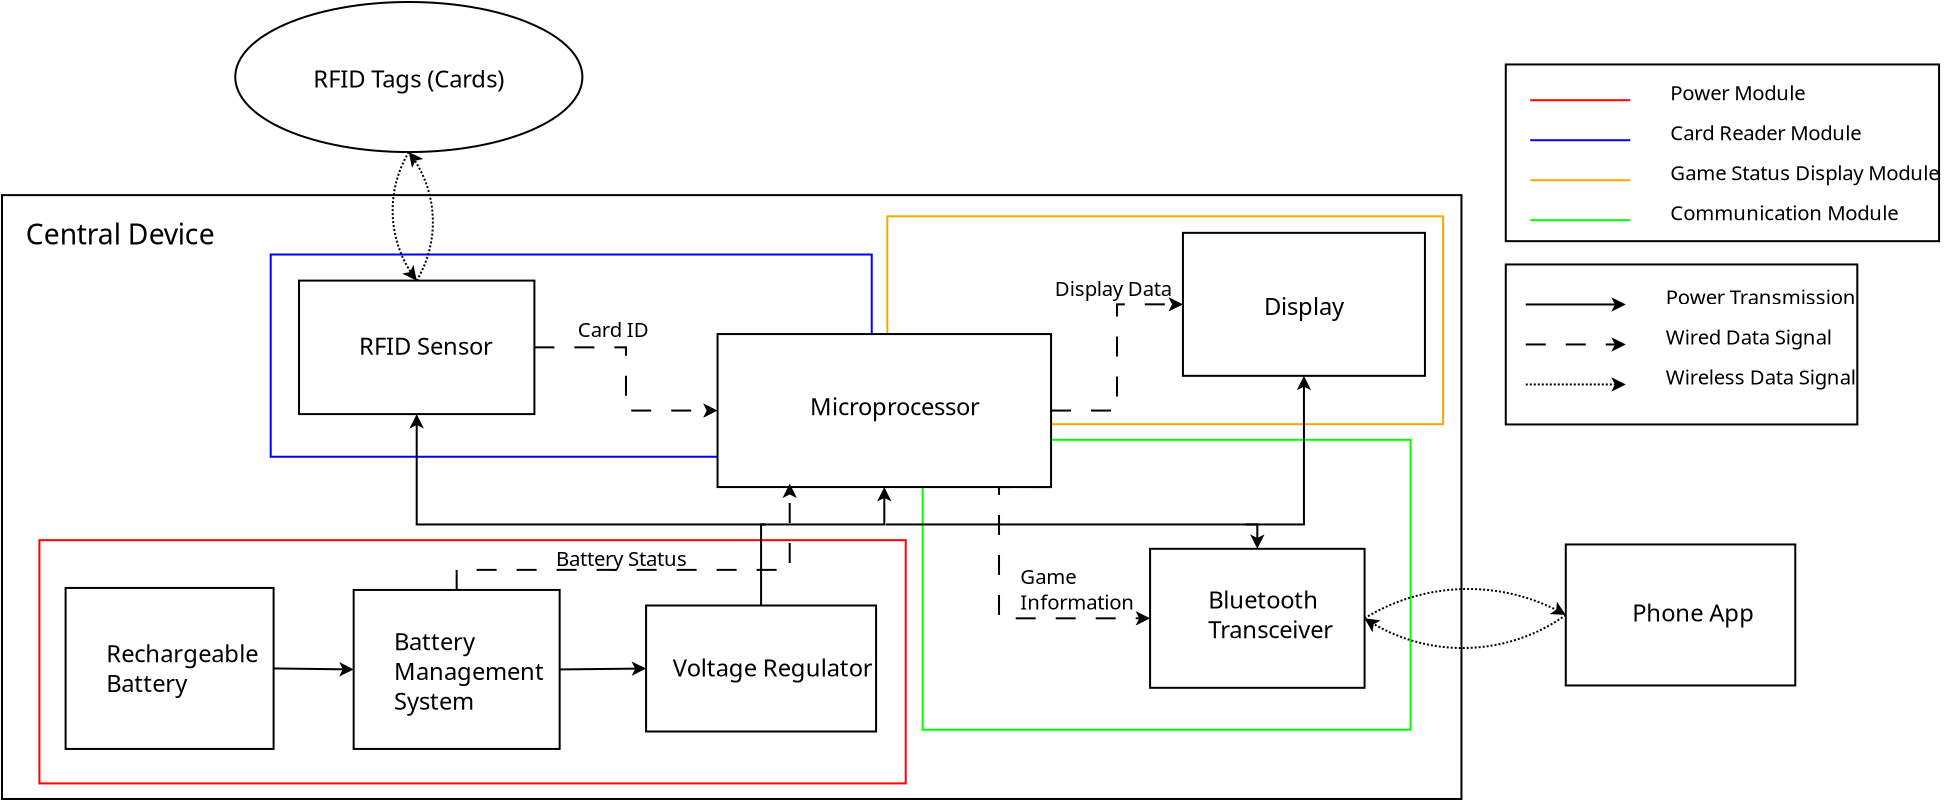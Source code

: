 <?xml version="1.0" encoding="UTF-8"?>
<dia:diagram xmlns:dia="http://www.lysator.liu.se/~alla/dia/">
  <dia:layer name="Background" visible="true" active="true">
    <dia:object type="Standard - Box" version="0" id="O0">
      <dia:attribute name="obj_pos">
        <dia:point val="31.811,46.533"/>
      </dia:attribute>
      <dia:attribute name="obj_bb">
        <dia:rectangle val="31.762,46.483;104.835,76.776"/>
      </dia:attribute>
      <dia:attribute name="elem_corner">
        <dia:point val="31.811,46.533"/>
      </dia:attribute>
      <dia:attribute name="elem_width">
        <dia:real val="72.973"/>
      </dia:attribute>
      <dia:attribute name="elem_height">
        <dia:real val="30.193"/>
      </dia:attribute>
      <dia:attribute name="show_background">
        <dia:boolean val="true"/>
      </dia:attribute>
    </dia:object>
    <dia:group>
      <dia:object type="Standard - Box" version="0" id="O1">
        <dia:attribute name="obj_pos">
          <dia:point val="33.681,63.786"/>
        </dia:attribute>
        <dia:attribute name="obj_bb">
          <dia:rectangle val="33.63,63.736;77.046,75.998"/>
        </dia:attribute>
        <dia:attribute name="elem_corner">
          <dia:point val="33.681,63.786"/>
        </dia:attribute>
        <dia:attribute name="elem_width">
          <dia:real val="43.315"/>
        </dia:attribute>
        <dia:attribute name="elem_height">
          <dia:real val="12.162"/>
        </dia:attribute>
        <dia:attribute name="border_width">
          <dia:real val="0.1"/>
        </dia:attribute>
        <dia:attribute name="border_color">
          <dia:color val="#ff0000"/>
        </dia:attribute>
        <dia:attribute name="show_background">
          <dia:boolean val="true"/>
        </dia:attribute>
      </dia:object>
      <dia:group>
        <dia:object type="Standard - Box" version="0" id="O2">
          <dia:attribute name="obj_pos">
            <dia:point val="49.394,66.274"/>
          </dia:attribute>
          <dia:attribute name="obj_bb">
            <dia:rectangle val="49.344,66.224;59.744,74.274"/>
          </dia:attribute>
          <dia:attribute name="elem_corner">
            <dia:point val="49.394,66.274"/>
          </dia:attribute>
          <dia:attribute name="elem_width">
            <dia:real val="10.3"/>
          </dia:attribute>
          <dia:attribute name="elem_height">
            <dia:real val="7.95"/>
          </dia:attribute>
          <dia:attribute name="show_background">
            <dia:boolean val="true"/>
          </dia:attribute>
        </dia:object>
        <dia:object type="Standard - Text" version="1" id="O3">
          <dia:attribute name="obj_pos">
            <dia:point val="51.408,69.294"/>
          </dia:attribute>
          <dia:attribute name="obj_bb">
            <dia:rectangle val="51.408,68.109;58.178,72.503"/>
          </dia:attribute>
          <dia:attribute name="text">
            <dia:composite type="text">
              <dia:attribute name="string">
                <dia:string>#Battery
Management
System#</dia:string>
              </dia:attribute>
              <dia:attribute name="font">
                <dia:font family="sans" style="0" name="Helvetica"/>
              </dia:attribute>
              <dia:attribute name="height">
                <dia:real val="1.482"/>
              </dia:attribute>
              <dia:attribute name="pos">
                <dia:point val="51.408,69.294"/>
              </dia:attribute>
              <dia:attribute name="color">
                <dia:color val="#000000"/>
              </dia:attribute>
              <dia:attribute name="alignment">
                <dia:enum val="0"/>
              </dia:attribute>
            </dia:composite>
          </dia:attribute>
          <dia:attribute name="valign">
            <dia:enum val="3"/>
          </dia:attribute>
        </dia:object>
      </dia:group>
      <dia:group>
        <dia:object type="Standard - Box" version="0" id="O4">
          <dia:attribute name="obj_pos">
            <dia:point val="64.015,67.052"/>
          </dia:attribute>
          <dia:attribute name="obj_bb">
            <dia:rectangle val="63.965,67.002;75.565,73.403"/>
          </dia:attribute>
          <dia:attribute name="elem_corner">
            <dia:point val="64.015,67.052"/>
          </dia:attribute>
          <dia:attribute name="elem_width">
            <dia:real val="11.5"/>
          </dia:attribute>
          <dia:attribute name="elem_height">
            <dia:real val="6.3"/>
          </dia:attribute>
          <dia:attribute name="show_background">
            <dia:boolean val="true"/>
          </dia:attribute>
        </dia:object>
        <dia:object type="Standard - Text" version="1" id="O5">
          <dia:attribute name="obj_pos">
            <dia:point val="65.344,70.603"/>
          </dia:attribute>
          <dia:attribute name="obj_bb">
            <dia:rectangle val="65.344,69.418;74.672,70.847"/>
          </dia:attribute>
          <dia:attribute name="text">
            <dia:composite type="text">
              <dia:attribute name="string">
                <dia:string>#Voltage Regulator#</dia:string>
              </dia:attribute>
              <dia:attribute name="font">
                <dia:font family="sans" style="0" name="Helvetica"/>
              </dia:attribute>
              <dia:attribute name="height">
                <dia:real val="1.482"/>
              </dia:attribute>
              <dia:attribute name="pos">
                <dia:point val="65.344,70.603"/>
              </dia:attribute>
              <dia:attribute name="color">
                <dia:color val="#000000"/>
              </dia:attribute>
              <dia:attribute name="alignment">
                <dia:enum val="0"/>
              </dia:attribute>
            </dia:composite>
          </dia:attribute>
          <dia:attribute name="valign">
            <dia:enum val="3"/>
          </dia:attribute>
        </dia:object>
      </dia:group>
      <dia:group>
        <dia:object type="Standard - Box" version="0" id="O6">
          <dia:attribute name="obj_pos">
            <dia:point val="34.991,66.174"/>
          </dia:attribute>
          <dia:attribute name="obj_bb">
            <dia:rectangle val="34.941,66.124;45.441,74.274"/>
          </dia:attribute>
          <dia:attribute name="elem_corner">
            <dia:point val="34.991,66.174"/>
          </dia:attribute>
          <dia:attribute name="elem_width">
            <dia:real val="10.4"/>
          </dia:attribute>
          <dia:attribute name="elem_height">
            <dia:real val="8.05"/>
          </dia:attribute>
          <dia:attribute name="border_width">
            <dia:real val="0.1"/>
          </dia:attribute>
          <dia:attribute name="show_background">
            <dia:boolean val="true"/>
          </dia:attribute>
        </dia:object>
        <dia:object type="Standard - Text" version="1" id="O7">
          <dia:attribute name="obj_pos">
            <dia:point val="37.02,69.894"/>
          </dia:attribute>
          <dia:attribute name="obj_bb">
            <dia:rectangle val="37.02,68.709;44.082,71.621"/>
          </dia:attribute>
          <dia:attribute name="text">
            <dia:composite type="text">
              <dia:attribute name="string">
                <dia:string>#Rechargeable
Battery#</dia:string>
              </dia:attribute>
              <dia:attribute name="font">
                <dia:font family="sans" style="0" name="Helvetica"/>
              </dia:attribute>
              <dia:attribute name="height">
                <dia:real val="1.482"/>
              </dia:attribute>
              <dia:attribute name="pos">
                <dia:point val="37.02,69.894"/>
              </dia:attribute>
              <dia:attribute name="color">
                <dia:color val="#000000"/>
              </dia:attribute>
              <dia:attribute name="alignment">
                <dia:enum val="0"/>
              </dia:attribute>
            </dia:composite>
          </dia:attribute>
          <dia:attribute name="valign">
            <dia:enum val="3"/>
          </dia:attribute>
        </dia:object>
      </dia:group>
      <dia:object type="Standard - Line" version="0" id="O8">
        <dia:attribute name="obj_pos">
          <dia:point val="45.391,70.199"/>
        </dia:attribute>
        <dia:attribute name="obj_bb">
          <dia:rectangle val="45.34,69.879;49.506,70.603"/>
        </dia:attribute>
        <dia:attribute name="conn_endpoints">
          <dia:point val="45.391,70.199"/>
          <dia:point val="49.394,70.249"/>
        </dia:attribute>
        <dia:attribute name="numcp">
          <dia:int val="1"/>
        </dia:attribute>
        <dia:attribute name="end_arrow">
          <dia:enum val="22"/>
        </dia:attribute>
        <dia:attribute name="end_arrow_length">
          <dia:real val="0.5"/>
        </dia:attribute>
        <dia:attribute name="end_arrow_width">
          <dia:real val="0.5"/>
        </dia:attribute>
      </dia:object>
      <dia:object type="Standard - Line" version="0" id="O9">
        <dia:attribute name="obj_pos">
          <dia:point val="59.694,70.249"/>
        </dia:attribute>
        <dia:attribute name="obj_bb">
          <dia:rectangle val="59.644,69.847;64.127,70.571"/>
        </dia:attribute>
        <dia:attribute name="conn_endpoints">
          <dia:point val="59.694,70.249"/>
          <dia:point val="64.015,70.203"/>
        </dia:attribute>
        <dia:attribute name="numcp">
          <dia:int val="1"/>
        </dia:attribute>
        <dia:attribute name="end_arrow">
          <dia:enum val="22"/>
        </dia:attribute>
        <dia:attribute name="end_arrow_length">
          <dia:real val="0.5"/>
        </dia:attribute>
        <dia:attribute name="end_arrow_width">
          <dia:real val="0.5"/>
        </dia:attribute>
      </dia:object>
    </dia:group>
    <dia:object type="Standard - Box" version="0" id="O10">
      <dia:attribute name="obj_pos">
        <dia:point val="76.076,47.593"/>
      </dia:attribute>
      <dia:attribute name="obj_bb">
        <dia:rectangle val="76.026,47.544;103.916,58.038"/>
      </dia:attribute>
      <dia:attribute name="elem_corner">
        <dia:point val="76.076,47.593"/>
      </dia:attribute>
      <dia:attribute name="elem_width">
        <dia:real val="27.789"/>
      </dia:attribute>
      <dia:attribute name="elem_height">
        <dia:real val="10.394"/>
      </dia:attribute>
      <dia:attribute name="border_width">
        <dia:real val="0.1"/>
      </dia:attribute>
      <dia:attribute name="border_color">
        <dia:color val="#ffa500"/>
      </dia:attribute>
      <dia:attribute name="show_background">
        <dia:boolean val="true"/>
      </dia:attribute>
    </dia:object>
    <dia:object type="Standard - Box" version="0" id="O11">
      <dia:attribute name="obj_pos">
        <dia:point val="77.844,58.766"/>
      </dia:attribute>
      <dia:attribute name="obj_bb">
        <dia:rectangle val="77.794,58.716;102.289,73.311"/>
      </dia:attribute>
      <dia:attribute name="elem_corner">
        <dia:point val="77.844,58.766"/>
      </dia:attribute>
      <dia:attribute name="elem_width">
        <dia:real val="24.395"/>
      </dia:attribute>
      <dia:attribute name="elem_height">
        <dia:real val="14.496"/>
      </dia:attribute>
      <dia:attribute name="border_width">
        <dia:real val="0.1"/>
      </dia:attribute>
      <dia:attribute name="border_color">
        <dia:color val="#00ff00"/>
      </dia:attribute>
      <dia:attribute name="show_background">
        <dia:boolean val="true"/>
      </dia:attribute>
    </dia:object>
    <dia:object type="Standard - Box" version="0" id="O12">
      <dia:attribute name="obj_pos">
        <dia:point val="45.246,49.503"/>
      </dia:attribute>
      <dia:attribute name="obj_bb">
        <dia:rectangle val="45.197,49.453;75.349,59.664"/>
      </dia:attribute>
      <dia:attribute name="elem_corner">
        <dia:point val="45.246,49.503"/>
      </dia:attribute>
      <dia:attribute name="elem_width">
        <dia:real val="30.052"/>
      </dia:attribute>
      <dia:attribute name="elem_height">
        <dia:real val="10.112"/>
      </dia:attribute>
      <dia:attribute name="border_width">
        <dia:real val="0.1"/>
      </dia:attribute>
      <dia:attribute name="border_color">
        <dia:color val="#0000ff"/>
      </dia:attribute>
      <dia:attribute name="show_background">
        <dia:boolean val="true"/>
      </dia:attribute>
    </dia:object>
    <dia:object type="Standard - Text" version="1" id="O13">
      <dia:attribute name="obj_pos">
        <dia:point val="98.916,70.999"/>
      </dia:attribute>
      <dia:attribute name="obj_bb">
        <dia:rectangle val="98.916,70.359;98.916,71.131"/>
      </dia:attribute>
      <dia:attribute name="text">
        <dia:composite type="text">
          <dia:attribute name="string">
            <dia:string>##</dia:string>
          </dia:attribute>
          <dia:attribute name="font">
            <dia:font family="sans" style="0" name="Helvetica"/>
          </dia:attribute>
          <dia:attribute name="height">
            <dia:real val="0.8"/>
          </dia:attribute>
          <dia:attribute name="pos">
            <dia:point val="98.916,70.999"/>
          </dia:attribute>
          <dia:attribute name="color">
            <dia:color val="#000000"/>
          </dia:attribute>
          <dia:attribute name="alignment">
            <dia:enum val="0"/>
          </dia:attribute>
        </dia:composite>
      </dia:attribute>
      <dia:attribute name="valign">
        <dia:enum val="3"/>
      </dia:attribute>
    </dia:object>
    <dia:object type="Standard - Text" version="1" id="O14">
      <dia:attribute name="obj_pos">
        <dia:point val="33,49"/>
      </dia:attribute>
      <dia:attribute name="obj_bb">
        <dia:rectangle val="33,47.59;41.975,49.29"/>
      </dia:attribute>
      <dia:attribute name="text">
        <dia:composite type="text">
          <dia:attribute name="string">
            <dia:string>#Central Device#</dia:string>
          </dia:attribute>
          <dia:attribute name="font">
            <dia:font family="sans" style="0" name="Helvetica"/>
          </dia:attribute>
          <dia:attribute name="height">
            <dia:real val="1.764"/>
          </dia:attribute>
          <dia:attribute name="pos">
            <dia:point val="33,49"/>
          </dia:attribute>
          <dia:attribute name="color">
            <dia:color val="#000000"/>
          </dia:attribute>
          <dia:attribute name="alignment">
            <dia:enum val="0"/>
          </dia:attribute>
        </dia:composite>
      </dia:attribute>
      <dia:attribute name="valign">
        <dia:enum val="3"/>
      </dia:attribute>
    </dia:object>
    <dia:object type="Standard - Text" version="1" id="O15">
      <dia:attribute name="obj_pos">
        <dia:point val="68.298,61.63"/>
      </dia:attribute>
      <dia:attribute name="obj_bb">
        <dia:rectangle val="68.298,60.989;68.298,61.762"/>
      </dia:attribute>
      <dia:attribute name="text">
        <dia:composite type="text">
          <dia:attribute name="string">
            <dia:string>##</dia:string>
          </dia:attribute>
          <dia:attribute name="font">
            <dia:font family="sans" style="0" name="Helvetica"/>
          </dia:attribute>
          <dia:attribute name="height">
            <dia:real val="0.8"/>
          </dia:attribute>
          <dia:attribute name="pos">
            <dia:point val="68.298,61.63"/>
          </dia:attribute>
          <dia:attribute name="color">
            <dia:color val="#000000"/>
          </dia:attribute>
          <dia:attribute name="alignment">
            <dia:enum val="0"/>
          </dia:attribute>
        </dia:composite>
      </dia:attribute>
      <dia:attribute name="valign">
        <dia:enum val="3"/>
      </dia:attribute>
      <dia:connections>
        <dia:connection handle="0" to="O0" connection="8"/>
      </dia:connections>
    </dia:object>
    <dia:object type="Standard - Text" version="1" id="O16">
      <dia:attribute name="obj_pos">
        <dia:point val="60.595,53.624"/>
      </dia:attribute>
      <dia:attribute name="obj_bb">
        <dia:rectangle val="60.595,52.609;64.045,53.834"/>
      </dia:attribute>
      <dia:attribute name="text">
        <dia:composite type="text">
          <dia:attribute name="string">
            <dia:string>#Card ID#</dia:string>
          </dia:attribute>
          <dia:attribute name="font">
            <dia:font family="sans" style="0" name="Helvetica"/>
          </dia:attribute>
          <dia:attribute name="height">
            <dia:real val="1.27"/>
          </dia:attribute>
          <dia:attribute name="pos">
            <dia:point val="60.595,53.624"/>
          </dia:attribute>
          <dia:attribute name="color">
            <dia:color val="#000000"/>
          </dia:attribute>
          <dia:attribute name="alignment">
            <dia:enum val="0"/>
          </dia:attribute>
        </dia:composite>
      </dia:attribute>
      <dia:attribute name="valign">
        <dia:enum val="3"/>
      </dia:attribute>
    </dia:object>
    <dia:object type="Standard - Arc" version="0" id="O17">
      <dia:attribute name="obj_pos">
        <dia:point val="99.94,67.693"/>
      </dia:attribute>
      <dia:attribute name="obj_bb">
        <dia:rectangle val="99.889,66.175;110.051,67.743"/>
      </dia:attribute>
      <dia:attribute name="conn_endpoints">
        <dia:point val="99.94,67.693"/>
        <dia:point val="110,67.525"/>
      </dia:attribute>
      <dia:attribute name="curve_distance">
        <dia:real val="-1.382"/>
      </dia:attribute>
      <dia:attribute name="line_width">
        <dia:real val="0.1"/>
      </dia:attribute>
      <dia:attribute name="line_style">
        <dia:enum val="4"/>
      </dia:attribute>
      <dia:attribute name="end_arrow">
        <dia:enum val="22"/>
      </dia:attribute>
      <dia:attribute name="end_arrow_length">
        <dia:real val="0.5"/>
      </dia:attribute>
      <dia:attribute name="end_arrow_width">
        <dia:real val="0.5"/>
      </dia:attribute>
      <dia:connections>
        <dia:connection handle="0" to="O35" connection="4"/>
        <dia:connection handle="1" to="O38" connection="7"/>
      </dia:connections>
    </dia:object>
    <dia:object type="Standard - Text" version="1" id="O18">
      <dia:attribute name="obj_pos">
        <dia:point val="36.333,36.063"/>
      </dia:attribute>
      <dia:attribute name="obj_bb">
        <dia:rectangle val="36.333,35.423;36.333,36.196"/>
      </dia:attribute>
      <dia:attribute name="text">
        <dia:composite type="text">
          <dia:attribute name="string">
            <dia:string>##</dia:string>
          </dia:attribute>
          <dia:attribute name="font">
            <dia:font family="sans" style="0" name="Helvetica"/>
          </dia:attribute>
          <dia:attribute name="height">
            <dia:real val="0.8"/>
          </dia:attribute>
          <dia:attribute name="pos">
            <dia:point val="36.333,36.063"/>
          </dia:attribute>
          <dia:attribute name="color">
            <dia:color val="#000000"/>
          </dia:attribute>
          <dia:attribute name="alignment">
            <dia:enum val="0"/>
          </dia:attribute>
        </dia:composite>
      </dia:attribute>
      <dia:attribute name="valign">
        <dia:enum val="3"/>
      </dia:attribute>
    </dia:object>
    <dia:object type="Flowchart - Ellipse" version="0" id="O19">
      <dia:attribute name="obj_pos">
        <dia:point val="43.474,36.877"/>
      </dia:attribute>
      <dia:attribute name="obj_bb">
        <dia:rectangle val="43.424,36.827;60.881,44.43"/>
      </dia:attribute>
      <dia:attribute name="elem_corner">
        <dia:point val="43.474,36.877"/>
      </dia:attribute>
      <dia:attribute name="elem_width">
        <dia:real val="17.357"/>
      </dia:attribute>
      <dia:attribute name="elem_height">
        <dia:real val="7.503"/>
      </dia:attribute>
      <dia:attribute name="border_width">
        <dia:real val="0.1"/>
      </dia:attribute>
      <dia:attribute name="show_background">
        <dia:boolean val="true"/>
      </dia:attribute>
      <dia:attribute name="padding">
        <dia:real val="0.354"/>
      </dia:attribute>
      <dia:attribute name="text">
        <dia:composite type="text">
          <dia:attribute name="string">
            <dia:string>#RFID Tags (Cards)#</dia:string>
          </dia:attribute>
          <dia:attribute name="font">
            <dia:font family="sans" style="0" name="Helvetica"/>
          </dia:attribute>
          <dia:attribute name="height">
            <dia:real val="1.482"/>
          </dia:attribute>
          <dia:attribute name="pos">
            <dia:point val="52.152,41.072"/>
          </dia:attribute>
          <dia:attribute name="color">
            <dia:color val="#000000"/>
          </dia:attribute>
          <dia:attribute name="alignment">
            <dia:enum val="1"/>
          </dia:attribute>
        </dia:composite>
      </dia:attribute>
    </dia:object>
    <dia:object type="Standard - Text" version="1" id="O20">
      <dia:attribute name="obj_pos">
        <dia:point val="52.152,40.628"/>
      </dia:attribute>
      <dia:attribute name="obj_bb">
        <dia:rectangle val="52.152,39.988;52.152,40.761"/>
      </dia:attribute>
      <dia:attribute name="text">
        <dia:composite type="text">
          <dia:attribute name="string">
            <dia:string>##</dia:string>
          </dia:attribute>
          <dia:attribute name="font">
            <dia:font family="sans" style="0" name="Helvetica"/>
          </dia:attribute>
          <dia:attribute name="height">
            <dia:real val="0.8"/>
          </dia:attribute>
          <dia:attribute name="pos">
            <dia:point val="52.152,40.628"/>
          </dia:attribute>
          <dia:attribute name="color">
            <dia:color val="#000000"/>
          </dia:attribute>
          <dia:attribute name="alignment">
            <dia:enum val="0"/>
          </dia:attribute>
        </dia:composite>
      </dia:attribute>
      <dia:attribute name="valign">
        <dia:enum val="3"/>
      </dia:attribute>
      <dia:connections>
        <dia:connection handle="0" to="O19" connection="16"/>
      </dia:connections>
    </dia:object>
    <dia:object type="Standard - Arc" version="0" id="O21">
      <dia:attribute name="obj_pos">
        <dia:point val="110,67.525"/>
      </dia:attribute>
      <dia:attribute name="obj_bb">
        <dia:rectangle val="99.889,67.474;110.051,69.228"/>
      </dia:attribute>
      <dia:attribute name="conn_endpoints">
        <dia:point val="110,67.525"/>
        <dia:point val="99.94,67.693"/>
      </dia:attribute>
      <dia:attribute name="curve_distance">
        <dia:real val="-1.569"/>
      </dia:attribute>
      <dia:attribute name="line_width">
        <dia:real val="0.1"/>
      </dia:attribute>
      <dia:attribute name="line_style">
        <dia:enum val="4"/>
      </dia:attribute>
      <dia:attribute name="end_arrow">
        <dia:enum val="22"/>
      </dia:attribute>
      <dia:attribute name="end_arrow_length">
        <dia:real val="0.5"/>
      </dia:attribute>
      <dia:attribute name="end_arrow_width">
        <dia:real val="0.5"/>
      </dia:attribute>
      <dia:connections>
        <dia:connection handle="0" to="O38" connection="7"/>
        <dia:connection handle="1" to="O35" connection="4"/>
      </dia:connections>
    </dia:object>
    <dia:object type="Standard - Arc" version="0" id="O22">
      <dia:attribute name="obj_pos">
        <dia:point val="52.546,50.807"/>
      </dia:attribute>
      <dia:attribute name="obj_bb">
        <dia:rectangle val="52.099,44.327;53.408,50.86"/>
      </dia:attribute>
      <dia:attribute name="conn_endpoints">
        <dia:point val="52.546,50.807"/>
        <dia:point val="52.152,44.38"/>
      </dia:attribute>
      <dia:attribute name="curve_distance">
        <dia:real val="1.0"/>
      </dia:attribute>
      <dia:attribute name="line_width">
        <dia:real val="0.1"/>
      </dia:attribute>
      <dia:attribute name="line_style">
        <dia:enum val="4"/>
      </dia:attribute>
      <dia:attribute name="end_arrow">
        <dia:enum val="22"/>
      </dia:attribute>
      <dia:attribute name="end_arrow_length">
        <dia:real val="0.5"/>
      </dia:attribute>
      <dia:attribute name="end_arrow_width">
        <dia:real val="0.5"/>
      </dia:attribute>
      <dia:connections>
        <dia:connection handle="0" to="O29" connection="1"/>
        <dia:connection handle="1" to="O19" connection="12"/>
      </dia:connections>
    </dia:object>
    <dia:object type="Standard - Arc" version="0" id="O23">
      <dia:attribute name="obj_pos">
        <dia:point val="52.152,44.38"/>
      </dia:attribute>
      <dia:attribute name="obj_bb">
        <dia:rectangle val="51.291,44.327;52.599,50.86"/>
      </dia:attribute>
      <dia:attribute name="conn_endpoints">
        <dia:point val="52.152,44.38"/>
        <dia:point val="52.546,50.807"/>
      </dia:attribute>
      <dia:attribute name="curve_distance">
        <dia:real val="1.0"/>
      </dia:attribute>
      <dia:attribute name="line_width">
        <dia:real val="0.1"/>
      </dia:attribute>
      <dia:attribute name="line_style">
        <dia:enum val="4"/>
      </dia:attribute>
      <dia:attribute name="end_arrow">
        <dia:enum val="22"/>
      </dia:attribute>
      <dia:attribute name="end_arrow_length">
        <dia:real val="0.5"/>
      </dia:attribute>
      <dia:attribute name="end_arrow_width">
        <dia:real val="0.5"/>
      </dia:attribute>
      <dia:connections>
        <dia:connection handle="0" to="O19" connection="12"/>
        <dia:connection handle="1" to="O29" connection="1"/>
      </dia:connections>
    </dia:object>
    <dia:object type="Flowchart - Box" version="0" id="O24">
      <dia:attribute name="obj_pos">
        <dia:point val="90.858,48.419"/>
      </dia:attribute>
      <dia:attribute name="obj_bb">
        <dia:rectangle val="90.808,48.369;103.008,55.619"/>
      </dia:attribute>
      <dia:attribute name="elem_corner">
        <dia:point val="90.858,48.419"/>
      </dia:attribute>
      <dia:attribute name="elem_width">
        <dia:real val="12.1"/>
      </dia:attribute>
      <dia:attribute name="elem_height">
        <dia:real val="7.15"/>
      </dia:attribute>
      <dia:attribute name="border_width">
        <dia:real val="0.1"/>
      </dia:attribute>
      <dia:attribute name="show_background">
        <dia:boolean val="true"/>
      </dia:attribute>
      <dia:attribute name="padding">
        <dia:real val="0.5"/>
      </dia:attribute>
      <dia:attribute name="text">
        <dia:composite type="text">
          <dia:attribute name="string">
            <dia:string>#Display#</dia:string>
          </dia:attribute>
          <dia:attribute name="font">
            <dia:font family="sans" style="0" name="Helvetica"/>
          </dia:attribute>
          <dia:attribute name="height">
            <dia:real val="1.482"/>
          </dia:attribute>
          <dia:attribute name="pos">
            <dia:point val="96.908,52.438"/>
          </dia:attribute>
          <dia:attribute name="color">
            <dia:color val="#000000"/>
          </dia:attribute>
          <dia:attribute name="alignment">
            <dia:enum val="1"/>
          </dia:attribute>
        </dia:composite>
      </dia:attribute>
    </dia:object>
    <dia:object type="Standard - ZigZagLine" version="1" id="O25">
      <dia:attribute name="obj_pos">
        <dia:point val="84.264,61.13"/>
      </dia:attribute>
      <dia:attribute name="obj_bb">
        <dia:rectangle val="81.612,61.08;89.326,68.054"/>
      </dia:attribute>
      <dia:attribute name="orth_points">
        <dia:point val="84.264,61.13"/>
        <dia:point val="81.662,61.13"/>
        <dia:point val="81.662,67.693"/>
        <dia:point val="89.215,67.693"/>
      </dia:attribute>
      <dia:attribute name="orth_orient">
        <dia:enum val="0"/>
        <dia:enum val="1"/>
        <dia:enum val="0"/>
      </dia:attribute>
      <dia:attribute name="autorouting">
        <dia:boolean val="false"/>
      </dia:attribute>
      <dia:attribute name="line_style">
        <dia:enum val="1"/>
      </dia:attribute>
      <dia:attribute name="end_arrow">
        <dia:enum val="22"/>
      </dia:attribute>
      <dia:attribute name="end_arrow_length">
        <dia:real val="0.5"/>
      </dia:attribute>
      <dia:attribute name="end_arrow_width">
        <dia:real val="0.5"/>
      </dia:attribute>
      <dia:connections>
        <dia:connection handle="0" to="O31" connection="7"/>
        <dia:connection handle="1" to="O35" connection="3"/>
      </dia:connections>
    </dia:object>
    <dia:object type="Standard - Text" version="1" id="O26">
      <dia:attribute name="obj_pos">
        <dia:point val="66,7.15"/>
      </dia:attribute>
      <dia:attribute name="obj_bb">
        <dia:rectangle val="66,6.51;66,7.282"/>
      </dia:attribute>
      <dia:attribute name="text">
        <dia:composite type="text">
          <dia:attribute name="string">
            <dia:string>##</dia:string>
          </dia:attribute>
          <dia:attribute name="font">
            <dia:font family="sans" style="0" name="Helvetica"/>
          </dia:attribute>
          <dia:attribute name="height">
            <dia:real val="0.8"/>
          </dia:attribute>
          <dia:attribute name="pos">
            <dia:point val="66,7.15"/>
          </dia:attribute>
          <dia:attribute name="color">
            <dia:color val="#000000"/>
          </dia:attribute>
          <dia:attribute name="alignment">
            <dia:enum val="0"/>
          </dia:attribute>
        </dia:composite>
      </dia:attribute>
      <dia:attribute name="valign">
        <dia:enum val="3"/>
      </dia:attribute>
    </dia:object>
    <dia:object type="Standard - Text" version="1" id="O27">
      <dia:attribute name="obj_pos">
        <dia:point val="82.728,65.98"/>
      </dia:attribute>
      <dia:attribute name="obj_bb">
        <dia:rectangle val="82.728,64.965;87.981,67.46"/>
      </dia:attribute>
      <dia:attribute name="text">
        <dia:composite type="text">
          <dia:attribute name="string">
            <dia:string>#Game
Information#</dia:string>
          </dia:attribute>
          <dia:attribute name="font">
            <dia:font family="sans" style="0" name="Helvetica"/>
          </dia:attribute>
          <dia:attribute name="height">
            <dia:real val="1.27"/>
          </dia:attribute>
          <dia:attribute name="pos">
            <dia:point val="82.728,65.98"/>
          </dia:attribute>
          <dia:attribute name="color">
            <dia:color val="#000000"/>
          </dia:attribute>
          <dia:attribute name="alignment">
            <dia:enum val="0"/>
          </dia:attribute>
        </dia:composite>
      </dia:attribute>
      <dia:attribute name="valign">
        <dia:enum val="3"/>
      </dia:attribute>
    </dia:object>
    <dia:object type="Standard - Text" version="1" id="O28">
      <dia:attribute name="obj_pos">
        <dia:point val="84.454,51.581"/>
      </dia:attribute>
      <dia:attribute name="obj_bb">
        <dia:rectangle val="84.454,50.566;90.067,51.791"/>
      </dia:attribute>
      <dia:attribute name="text">
        <dia:composite type="text">
          <dia:attribute name="string">
            <dia:string>#Display Data#</dia:string>
          </dia:attribute>
          <dia:attribute name="font">
            <dia:font family="sans" style="0" name="Helvetica"/>
          </dia:attribute>
          <dia:attribute name="height">
            <dia:real val="1.27"/>
          </dia:attribute>
          <dia:attribute name="pos">
            <dia:point val="84.454,51.581"/>
          </dia:attribute>
          <dia:attribute name="color">
            <dia:color val="#000000"/>
          </dia:attribute>
          <dia:attribute name="alignment">
            <dia:enum val="0"/>
          </dia:attribute>
        </dia:composite>
      </dia:attribute>
      <dia:attribute name="valign">
        <dia:enum val="3"/>
      </dia:attribute>
    </dia:object>
    <dia:group>
      <dia:object type="Standard - Box" version="0" id="O29">
        <dia:attribute name="obj_pos">
          <dia:point val="46.662,50.807"/>
        </dia:attribute>
        <dia:attribute name="obj_bb">
          <dia:rectangle val="46.612,50.757;58.481,57.532"/>
        </dia:attribute>
        <dia:attribute name="elem_corner">
          <dia:point val="46.662,50.807"/>
        </dia:attribute>
        <dia:attribute name="elem_width">
          <dia:real val="11.769"/>
        </dia:attribute>
        <dia:attribute name="elem_height">
          <dia:real val="6.675"/>
        </dia:attribute>
        <dia:attribute name="show_background">
          <dia:boolean val="true"/>
        </dia:attribute>
      </dia:object>
      <dia:object type="Standard - Text" version="1" id="O30">
        <dia:attribute name="obj_pos">
          <dia:point val="49.661,54.511"/>
        </dia:attribute>
        <dia:attribute name="obj_bb">
          <dia:rectangle val="49.661,53.326;56.171,54.756"/>
        </dia:attribute>
        <dia:attribute name="text">
          <dia:composite type="text">
            <dia:attribute name="string">
              <dia:string>#RFID Sensor#</dia:string>
            </dia:attribute>
            <dia:attribute name="font">
              <dia:font family="sans" style="0" name="Helvetica"/>
            </dia:attribute>
            <dia:attribute name="height">
              <dia:real val="1.482"/>
            </dia:attribute>
            <dia:attribute name="pos">
              <dia:point val="49.661,54.511"/>
            </dia:attribute>
            <dia:attribute name="color">
              <dia:color val="#000000"/>
            </dia:attribute>
            <dia:attribute name="alignment">
              <dia:enum val="0"/>
            </dia:attribute>
          </dia:composite>
        </dia:attribute>
        <dia:attribute name="valign">
          <dia:enum val="3"/>
        </dia:attribute>
      </dia:object>
    </dia:group>
    <dia:group>
      <dia:object type="Standard - Box" version="0" id="O31">
        <dia:attribute name="obj_pos">
          <dia:point val="67.589,53.48"/>
        </dia:attribute>
        <dia:attribute name="obj_bb">
          <dia:rectangle val="67.539,53.43;84.314,61.18"/>
        </dia:attribute>
        <dia:attribute name="elem_corner">
          <dia:point val="67.589,53.48"/>
        </dia:attribute>
        <dia:attribute name="elem_width">
          <dia:real val="16.675"/>
        </dia:attribute>
        <dia:attribute name="elem_height">
          <dia:real val="7.65"/>
        </dia:attribute>
        <dia:attribute name="border_width">
          <dia:real val="0.1"/>
        </dia:attribute>
        <dia:attribute name="show_background">
          <dia:boolean val="true"/>
        </dia:attribute>
      </dia:object>
      <dia:object type="Standard - Text" version="1" id="O32">
        <dia:attribute name="obj_pos">
          <dia:point val="72.215,57.542"/>
        </dia:attribute>
        <dia:attribute name="obj_bb">
          <dia:rectangle val="72.215,56.357;80.04,57.787"/>
        </dia:attribute>
        <dia:attribute name="text">
          <dia:composite type="text">
            <dia:attribute name="string">
              <dia:string>#Microprocessor#</dia:string>
            </dia:attribute>
            <dia:attribute name="font">
              <dia:font family="sans" style="0" name="Helvetica"/>
            </dia:attribute>
            <dia:attribute name="height">
              <dia:real val="1.482"/>
            </dia:attribute>
            <dia:attribute name="pos">
              <dia:point val="72.215,57.542"/>
            </dia:attribute>
            <dia:attribute name="color">
              <dia:color val="#000000"/>
            </dia:attribute>
            <dia:attribute name="alignment">
              <dia:enum val="0"/>
            </dia:attribute>
          </dia:composite>
        </dia:attribute>
        <dia:attribute name="valign">
          <dia:enum val="3"/>
        </dia:attribute>
      </dia:object>
    </dia:group>
    <dia:object type="Standard - ZigZagLine" version="1" id="O33">
      <dia:attribute name="obj_pos">
        <dia:point val="58.431,54.145"/>
      </dia:attribute>
      <dia:attribute name="obj_bb">
        <dia:rectangle val="58.381,54.094;67.701,57.667"/>
      </dia:attribute>
      <dia:attribute name="orth_points">
        <dia:point val="58.431,54.145"/>
        <dia:point val="63.01,54.145"/>
        <dia:point val="63.01,57.305"/>
        <dia:point val="67.589,57.305"/>
      </dia:attribute>
      <dia:attribute name="orth_orient">
        <dia:enum val="0"/>
        <dia:enum val="1"/>
        <dia:enum val="0"/>
      </dia:attribute>
      <dia:attribute name="autorouting">
        <dia:boolean val="true"/>
      </dia:attribute>
      <dia:attribute name="line_style">
        <dia:enum val="1"/>
      </dia:attribute>
      <dia:attribute name="end_arrow">
        <dia:enum val="22"/>
      </dia:attribute>
      <dia:attribute name="end_arrow_length">
        <dia:real val="0.5"/>
      </dia:attribute>
      <dia:attribute name="end_arrow_width">
        <dia:real val="0.5"/>
      </dia:attribute>
      <dia:connections>
        <dia:connection handle="0" to="O29" connection="4"/>
        <dia:connection handle="1" to="O31" connection="3"/>
      </dia:connections>
    </dia:object>
    <dia:object type="Standard - ZigZagLine" version="1" id="O34">
      <dia:attribute name="obj_pos">
        <dia:point val="54.544,66.274"/>
      </dia:attribute>
      <dia:attribute name="obj_bb">
        <dia:rectangle val="54.494,60.846;71.559,66.324"/>
      </dia:attribute>
      <dia:attribute name="orth_points">
        <dia:point val="54.544,66.274"/>
        <dia:point val="54.544,65.271"/>
        <dia:point val="71.197,65.271"/>
        <dia:point val="71.197,60.958"/>
      </dia:attribute>
      <dia:attribute name="orth_orient">
        <dia:enum val="1"/>
        <dia:enum val="0"/>
        <dia:enum val="1"/>
      </dia:attribute>
      <dia:attribute name="autorouting">
        <dia:boolean val="false"/>
      </dia:attribute>
      <dia:attribute name="line_style">
        <dia:enum val="1"/>
      </dia:attribute>
      <dia:attribute name="end_arrow">
        <dia:enum val="22"/>
      </dia:attribute>
      <dia:attribute name="end_arrow_length">
        <dia:real val="0.5"/>
      </dia:attribute>
      <dia:attribute name="end_arrow_width">
        <dia:real val="0.5"/>
      </dia:attribute>
      <dia:connections>
        <dia:connection handle="0" to="O2" connection="1"/>
      </dia:connections>
    </dia:object>
    <dia:group>
      <dia:object type="Standard - Box" version="0" id="O35">
        <dia:attribute name="obj_pos">
          <dia:point val="89.215,64.218"/>
        </dia:attribute>
        <dia:attribute name="obj_bb">
          <dia:rectangle val="89.165,64.168;99.99,71.218"/>
        </dia:attribute>
        <dia:attribute name="elem_corner">
          <dia:point val="89.215,64.218"/>
        </dia:attribute>
        <dia:attribute name="elem_width">
          <dia:real val="10.725"/>
        </dia:attribute>
        <dia:attribute name="elem_height">
          <dia:real val="6.95"/>
        </dia:attribute>
        <dia:attribute name="show_background">
          <dia:boolean val="true"/>
        </dia:attribute>
      </dia:object>
      <dia:object type="Standard - Text" version="1" id="O36">
        <dia:attribute name="obj_pos">
          <dia:point val="92.122,67.201"/>
        </dia:attribute>
        <dia:attribute name="obj_bb">
          <dia:rectangle val="92.122,66.016;98.137,68.928"/>
        </dia:attribute>
        <dia:attribute name="text">
          <dia:composite type="text">
            <dia:attribute name="string">
              <dia:string>#Bluetooth 
Transceiver#</dia:string>
            </dia:attribute>
            <dia:attribute name="font">
              <dia:font family="sans" style="0" name="Helvetica"/>
            </dia:attribute>
            <dia:attribute name="height">
              <dia:real val="1.482"/>
            </dia:attribute>
            <dia:attribute name="pos">
              <dia:point val="92.122,67.201"/>
            </dia:attribute>
            <dia:attribute name="color">
              <dia:color val="#000000"/>
            </dia:attribute>
            <dia:attribute name="alignment">
              <dia:enum val="0"/>
            </dia:attribute>
          </dia:composite>
        </dia:attribute>
        <dia:attribute name="valign">
          <dia:enum val="3"/>
        </dia:attribute>
      </dia:object>
    </dia:group>
    <dia:object type="Standard - ZigZagLine" version="1" id="O37">
      <dia:attribute name="obj_pos">
        <dia:point val="84.264,57.305"/>
      </dia:attribute>
      <dia:attribute name="obj_bb">
        <dia:rectangle val="84.214,51.633;90.969,57.355"/>
      </dia:attribute>
      <dia:attribute name="orth_points">
        <dia:point val="84.264,57.305"/>
        <dia:point val="87.561,57.305"/>
        <dia:point val="87.561,51.994"/>
        <dia:point val="90.858,51.994"/>
      </dia:attribute>
      <dia:attribute name="orth_orient">
        <dia:enum val="0"/>
        <dia:enum val="1"/>
        <dia:enum val="0"/>
      </dia:attribute>
      <dia:attribute name="autorouting">
        <dia:boolean val="true"/>
      </dia:attribute>
      <dia:attribute name="line_style">
        <dia:enum val="1"/>
      </dia:attribute>
      <dia:attribute name="end_arrow">
        <dia:enum val="22"/>
      </dia:attribute>
      <dia:attribute name="end_arrow_length">
        <dia:real val="0.5"/>
      </dia:attribute>
      <dia:attribute name="end_arrow_width">
        <dia:real val="0.5"/>
      </dia:attribute>
      <dia:connections>
        <dia:connection handle="0" to="O31" connection="4"/>
        <dia:connection handle="1" to="O24" connection="7"/>
      </dia:connections>
    </dia:object>
    <dia:group>
      <dia:object type="Flowchart - Box" version="0" id="O38">
        <dia:attribute name="obj_pos">
          <dia:point val="110,64"/>
        </dia:attribute>
        <dia:attribute name="obj_bb">
          <dia:rectangle val="109.95,63.95;121.525,71.1"/>
        </dia:attribute>
        <dia:attribute name="elem_corner">
          <dia:point val="110,64"/>
        </dia:attribute>
        <dia:attribute name="elem_width">
          <dia:real val="11.475"/>
        </dia:attribute>
        <dia:attribute name="elem_height">
          <dia:real val="7.05"/>
        </dia:attribute>
        <dia:attribute name="show_background">
          <dia:boolean val="true"/>
        </dia:attribute>
        <dia:attribute name="padding">
          <dia:real val="0.5"/>
        </dia:attribute>
        <dia:attribute name="text">
          <dia:composite type="text">
            <dia:attribute name="string">
              <dia:string>##</dia:string>
            </dia:attribute>
            <dia:attribute name="font">
              <dia:font family="sans" style="0" name="Helvetica"/>
            </dia:attribute>
            <dia:attribute name="height">
              <dia:real val="0.8"/>
            </dia:attribute>
            <dia:attribute name="pos">
              <dia:point val="115.737,67.765"/>
            </dia:attribute>
            <dia:attribute name="color">
              <dia:color val="#000000"/>
            </dia:attribute>
            <dia:attribute name="alignment">
              <dia:enum val="1"/>
            </dia:attribute>
          </dia:composite>
        </dia:attribute>
      </dia:object>
      <dia:object type="Standard - Text" version="1" id="O39">
        <dia:attribute name="obj_pos">
          <dia:point val="113.324,67.846"/>
        </dia:attribute>
        <dia:attribute name="obj_bb">
          <dia:rectangle val="113.324,66.661;118.952,68.091"/>
        </dia:attribute>
        <dia:attribute name="text">
          <dia:composite type="text">
            <dia:attribute name="string">
              <dia:string>#Phone App#</dia:string>
            </dia:attribute>
            <dia:attribute name="font">
              <dia:font family="sans" style="0" name="Helvetica"/>
            </dia:attribute>
            <dia:attribute name="height">
              <dia:real val="1.482"/>
            </dia:attribute>
            <dia:attribute name="pos">
              <dia:point val="113.324,67.846"/>
            </dia:attribute>
            <dia:attribute name="color">
              <dia:color val="#000000"/>
            </dia:attribute>
            <dia:attribute name="alignment">
              <dia:enum val="0"/>
            </dia:attribute>
          </dia:composite>
        </dia:attribute>
        <dia:attribute name="valign">
          <dia:enum val="3"/>
        </dia:attribute>
      </dia:object>
    </dia:group>
    <dia:group>
      <dia:object type="Flowchart - Box" version="0" id="O40">
        <dia:attribute name="obj_pos">
          <dia:point val="107,50"/>
        </dia:attribute>
        <dia:attribute name="obj_bb">
          <dia:rectangle val="106.95,49.95;124.626,58.05"/>
        </dia:attribute>
        <dia:attribute name="elem_corner">
          <dia:point val="107,50"/>
        </dia:attribute>
        <dia:attribute name="elem_width">
          <dia:real val="17.576"/>
        </dia:attribute>
        <dia:attribute name="elem_height">
          <dia:real val="8.0"/>
        </dia:attribute>
        <dia:attribute name="show_background">
          <dia:boolean val="true"/>
        </dia:attribute>
        <dia:attribute name="padding">
          <dia:real val="0.5"/>
        </dia:attribute>
        <dia:attribute name="text">
          <dia:composite type="text">
            <dia:attribute name="string">
              <dia:string>##</dia:string>
            </dia:attribute>
            <dia:attribute name="font">
              <dia:font family="sans" style="0" name="Helvetica"/>
            </dia:attribute>
            <dia:attribute name="height">
              <dia:real val="0.8"/>
            </dia:attribute>
            <dia:attribute name="pos">
              <dia:point val="115.788,54.24"/>
            </dia:attribute>
            <dia:attribute name="color">
              <dia:color val="#000000"/>
            </dia:attribute>
            <dia:attribute name="alignment">
              <dia:enum val="1"/>
            </dia:attribute>
          </dia:composite>
        </dia:attribute>
      </dia:object>
      <dia:object type="Standard - Line" version="0" id="O41">
        <dia:attribute name="obj_pos">
          <dia:point val="108,52"/>
        </dia:attribute>
        <dia:attribute name="obj_bb">
          <dia:rectangle val="107.95,51.638;113.112,52.362"/>
        </dia:attribute>
        <dia:attribute name="conn_endpoints">
          <dia:point val="108,52"/>
          <dia:point val="113,52"/>
        </dia:attribute>
        <dia:attribute name="numcp">
          <dia:int val="1"/>
        </dia:attribute>
        <dia:attribute name="end_arrow">
          <dia:enum val="22"/>
        </dia:attribute>
        <dia:attribute name="end_arrow_length">
          <dia:real val="0.5"/>
        </dia:attribute>
        <dia:attribute name="end_arrow_width">
          <dia:real val="0.5"/>
        </dia:attribute>
      </dia:object>
      <dia:object type="Standard - Line" version="0" id="O42">
        <dia:attribute name="obj_pos">
          <dia:point val="108,54"/>
        </dia:attribute>
        <dia:attribute name="obj_bb">
          <dia:rectangle val="107.95,53.638;113.112,54.362"/>
        </dia:attribute>
        <dia:attribute name="conn_endpoints">
          <dia:point val="108,54"/>
          <dia:point val="113,54"/>
        </dia:attribute>
        <dia:attribute name="numcp">
          <dia:int val="1"/>
        </dia:attribute>
        <dia:attribute name="line_style">
          <dia:enum val="1"/>
        </dia:attribute>
        <dia:attribute name="end_arrow">
          <dia:enum val="22"/>
        </dia:attribute>
        <dia:attribute name="end_arrow_length">
          <dia:real val="0.5"/>
        </dia:attribute>
        <dia:attribute name="end_arrow_width">
          <dia:real val="0.5"/>
        </dia:attribute>
      </dia:object>
      <dia:object type="Standard - Line" version="0" id="O43">
        <dia:attribute name="obj_pos">
          <dia:point val="108,56"/>
        </dia:attribute>
        <dia:attribute name="obj_bb">
          <dia:rectangle val="107.95,55.638;113.112,56.362"/>
        </dia:attribute>
        <dia:attribute name="conn_endpoints">
          <dia:point val="108,56"/>
          <dia:point val="113,56"/>
        </dia:attribute>
        <dia:attribute name="numcp">
          <dia:int val="1"/>
        </dia:attribute>
        <dia:attribute name="line_style">
          <dia:enum val="4"/>
        </dia:attribute>
        <dia:attribute name="end_arrow">
          <dia:enum val="22"/>
        </dia:attribute>
        <dia:attribute name="end_arrow_length">
          <dia:real val="0.5"/>
        </dia:attribute>
        <dia:attribute name="end_arrow_width">
          <dia:real val="0.5"/>
        </dia:attribute>
      </dia:object>
      <dia:object type="Standard - Text" version="1" id="O44">
        <dia:attribute name="obj_pos">
          <dia:point val="115,52"/>
        </dia:attribute>
        <dia:attribute name="obj_bb">
          <dia:rectangle val="115,50.985;123.925,52.21"/>
        </dia:attribute>
        <dia:attribute name="text">
          <dia:composite type="text">
            <dia:attribute name="string">
              <dia:string>#Power Transmission#</dia:string>
            </dia:attribute>
            <dia:attribute name="font">
              <dia:font family="sans" style="0" name="Helvetica"/>
            </dia:attribute>
            <dia:attribute name="height">
              <dia:real val="1.27"/>
            </dia:attribute>
            <dia:attribute name="pos">
              <dia:point val="115,52"/>
            </dia:attribute>
            <dia:attribute name="color">
              <dia:color val="#000000"/>
            </dia:attribute>
            <dia:attribute name="alignment">
              <dia:enum val="0"/>
            </dia:attribute>
          </dia:composite>
        </dia:attribute>
        <dia:attribute name="valign">
          <dia:enum val="3"/>
        </dia:attribute>
      </dia:object>
      <dia:object type="Standard - Text" version="1" id="O45">
        <dia:attribute name="obj_pos">
          <dia:point val="115,54"/>
        </dia:attribute>
        <dia:attribute name="obj_bb">
          <dia:rectangle val="115,52.985;123.022,54.21"/>
        </dia:attribute>
        <dia:attribute name="text">
          <dia:composite type="text">
            <dia:attribute name="string">
              <dia:string>#Wired Data Signal#</dia:string>
            </dia:attribute>
            <dia:attribute name="font">
              <dia:font family="sans" style="0" name="Helvetica"/>
            </dia:attribute>
            <dia:attribute name="height">
              <dia:real val="1.27"/>
            </dia:attribute>
            <dia:attribute name="pos">
              <dia:point val="115,54"/>
            </dia:attribute>
            <dia:attribute name="color">
              <dia:color val="#000000"/>
            </dia:attribute>
            <dia:attribute name="alignment">
              <dia:enum val="0"/>
            </dia:attribute>
          </dia:composite>
        </dia:attribute>
        <dia:attribute name="valign">
          <dia:enum val="3"/>
        </dia:attribute>
      </dia:object>
      <dia:object type="Standard - Text" version="1" id="O46">
        <dia:attribute name="obj_pos">
          <dia:point val="115,56"/>
        </dia:attribute>
        <dia:attribute name="obj_bb">
          <dia:rectangle val="115,54.985;124.135,56.21"/>
        </dia:attribute>
        <dia:attribute name="text">
          <dia:composite type="text">
            <dia:attribute name="string">
              <dia:string>#Wireless Data Signal#</dia:string>
            </dia:attribute>
            <dia:attribute name="font">
              <dia:font family="sans" style="0" name="Helvetica"/>
            </dia:attribute>
            <dia:attribute name="height">
              <dia:real val="1.27"/>
            </dia:attribute>
            <dia:attribute name="pos">
              <dia:point val="115,56"/>
            </dia:attribute>
            <dia:attribute name="color">
              <dia:color val="#000000"/>
            </dia:attribute>
            <dia:attribute name="alignment">
              <dia:enum val="0"/>
            </dia:attribute>
          </dia:composite>
        </dia:attribute>
        <dia:attribute name="valign">
          <dia:enum val="3"/>
        </dia:attribute>
      </dia:object>
    </dia:group>
    <dia:group>
      <dia:object type="Standard - Box" version="0" id="O47">
        <dia:attribute name="obj_pos">
          <dia:point val="107,40"/>
        </dia:attribute>
        <dia:attribute name="obj_bb">
          <dia:rectangle val="106.95,39.95;128.714,48.885"/>
        </dia:attribute>
        <dia:attribute name="elem_corner">
          <dia:point val="107,40"/>
        </dia:attribute>
        <dia:attribute name="elem_width">
          <dia:real val="21.664"/>
        </dia:attribute>
        <dia:attribute name="elem_height">
          <dia:real val="8.835"/>
        </dia:attribute>
        <dia:attribute name="show_background">
          <dia:boolean val="true"/>
        </dia:attribute>
      </dia:object>
      <dia:object type="Standard - Line" version="0" id="O48">
        <dia:attribute name="obj_pos">
          <dia:point val="108.222,41.788"/>
        </dia:attribute>
        <dia:attribute name="obj_bb">
          <dia:rectangle val="108.172,41.738;113.272,41.838"/>
        </dia:attribute>
        <dia:attribute name="conn_endpoints">
          <dia:point val="108.222,41.788"/>
          <dia:point val="113.222,41.788"/>
        </dia:attribute>
        <dia:attribute name="numcp">
          <dia:int val="1"/>
        </dia:attribute>
        <dia:attribute name="line_color">
          <dia:color val="#ff0000"/>
        </dia:attribute>
      </dia:object>
      <dia:object type="Standard - Text" version="1" id="O49">
        <dia:attribute name="obj_pos">
          <dia:point val="115.222,41.788"/>
        </dia:attribute>
        <dia:attribute name="obj_bb">
          <dia:rectangle val="115.222,40.773;121.527,41.998"/>
        </dia:attribute>
        <dia:attribute name="text">
          <dia:composite type="text">
            <dia:attribute name="string">
              <dia:string>#Power Module#</dia:string>
            </dia:attribute>
            <dia:attribute name="font">
              <dia:font family="sans" style="0" name="Helvetica"/>
            </dia:attribute>
            <dia:attribute name="height">
              <dia:real val="1.27"/>
            </dia:attribute>
            <dia:attribute name="pos">
              <dia:point val="115.222,41.788"/>
            </dia:attribute>
            <dia:attribute name="color">
              <dia:color val="#000000"/>
            </dia:attribute>
            <dia:attribute name="alignment">
              <dia:enum val="0"/>
            </dia:attribute>
          </dia:composite>
        </dia:attribute>
        <dia:attribute name="valign">
          <dia:enum val="3"/>
        </dia:attribute>
      </dia:object>
      <dia:object type="Standard - Line" version="0" id="O50">
        <dia:attribute name="obj_pos">
          <dia:point val="108.222,43.788"/>
        </dia:attribute>
        <dia:attribute name="obj_bb">
          <dia:rectangle val="108.172,43.738;113.272,43.838"/>
        </dia:attribute>
        <dia:attribute name="conn_endpoints">
          <dia:point val="108.222,43.788"/>
          <dia:point val="113.222,43.788"/>
        </dia:attribute>
        <dia:attribute name="numcp">
          <dia:int val="1"/>
        </dia:attribute>
        <dia:attribute name="line_color">
          <dia:color val="#0000ff"/>
        </dia:attribute>
      </dia:object>
      <dia:object type="Standard - Line" version="0" id="O51">
        <dia:attribute name="obj_pos">
          <dia:point val="108.222,47.788"/>
        </dia:attribute>
        <dia:attribute name="obj_bb">
          <dia:rectangle val="108.172,47.738;113.272,47.838"/>
        </dia:attribute>
        <dia:attribute name="conn_endpoints">
          <dia:point val="108.222,47.788"/>
          <dia:point val="113.222,47.788"/>
        </dia:attribute>
        <dia:attribute name="numcp">
          <dia:int val="1"/>
        </dia:attribute>
        <dia:attribute name="line_color">
          <dia:color val="#00ff00"/>
        </dia:attribute>
      </dia:object>
      <dia:object type="Standard - Line" version="0" id="O52">
        <dia:attribute name="obj_pos">
          <dia:point val="108.222,45.788"/>
        </dia:attribute>
        <dia:attribute name="obj_bb">
          <dia:rectangle val="108.172,45.738;113.272,45.838"/>
        </dia:attribute>
        <dia:attribute name="conn_endpoints">
          <dia:point val="108.222,45.788"/>
          <dia:point val="113.222,45.788"/>
        </dia:attribute>
        <dia:attribute name="numcp">
          <dia:int val="1"/>
        </dia:attribute>
        <dia:attribute name="line_color">
          <dia:color val="#ffa500"/>
        </dia:attribute>
      </dia:object>
      <dia:object type="Standard - Text" version="1" id="O53">
        <dia:attribute name="obj_pos">
          <dia:point val="115.222,43.788"/>
        </dia:attribute>
        <dia:attribute name="obj_bb">
          <dia:rectangle val="115.222,42.773;124.307,43.998"/>
        </dia:attribute>
        <dia:attribute name="text">
          <dia:composite type="text">
            <dia:attribute name="string">
              <dia:string>#Card Reader Module#</dia:string>
            </dia:attribute>
            <dia:attribute name="font">
              <dia:font family="sans" style="0" name="Helvetica"/>
            </dia:attribute>
            <dia:attribute name="height">
              <dia:real val="1.27"/>
            </dia:attribute>
            <dia:attribute name="pos">
              <dia:point val="115.222,43.788"/>
            </dia:attribute>
            <dia:attribute name="color">
              <dia:color val="#000000"/>
            </dia:attribute>
            <dia:attribute name="alignment">
              <dia:enum val="0"/>
            </dia:attribute>
          </dia:composite>
        </dia:attribute>
        <dia:attribute name="valign">
          <dia:enum val="3"/>
        </dia:attribute>
      </dia:object>
      <dia:object type="Standard - Text" version="1" id="O54">
        <dia:attribute name="obj_pos">
          <dia:point val="115.222,45.788"/>
        </dia:attribute>
        <dia:attribute name="obj_bb">
          <dia:rectangle val="115.222,44.773;127.995,45.998"/>
        </dia:attribute>
        <dia:attribute name="text">
          <dia:composite type="text">
            <dia:attribute name="string">
              <dia:string>#Game Status Display Module#</dia:string>
            </dia:attribute>
            <dia:attribute name="font">
              <dia:font family="sans" style="0" name="Helvetica"/>
            </dia:attribute>
            <dia:attribute name="height">
              <dia:real val="1.27"/>
            </dia:attribute>
            <dia:attribute name="pos">
              <dia:point val="115.222,45.788"/>
            </dia:attribute>
            <dia:attribute name="color">
              <dia:color val="#000000"/>
            </dia:attribute>
            <dia:attribute name="alignment">
              <dia:enum val="0"/>
            </dia:attribute>
          </dia:composite>
        </dia:attribute>
        <dia:attribute name="valign">
          <dia:enum val="3"/>
        </dia:attribute>
      </dia:object>
      <dia:object type="Standard - Text" version="1" id="O55">
        <dia:attribute name="obj_pos">
          <dia:point val="115.222,47.788"/>
        </dia:attribute>
        <dia:attribute name="obj_bb">
          <dia:rectangle val="115.222,46.773;125.68,47.998"/>
        </dia:attribute>
        <dia:attribute name="text">
          <dia:composite type="text">
            <dia:attribute name="string">
              <dia:string>#Communication Module#</dia:string>
            </dia:attribute>
            <dia:attribute name="font">
              <dia:font family="sans" style="0" name="Helvetica"/>
            </dia:attribute>
            <dia:attribute name="height">
              <dia:real val="1.27"/>
            </dia:attribute>
            <dia:attribute name="pos">
              <dia:point val="115.222,47.788"/>
            </dia:attribute>
            <dia:attribute name="color">
              <dia:color val="#000000"/>
            </dia:attribute>
            <dia:attribute name="alignment">
              <dia:enum val="0"/>
            </dia:attribute>
          </dia:composite>
        </dia:attribute>
        <dia:attribute name="valign">
          <dia:enum val="3"/>
        </dia:attribute>
      </dia:object>
    </dia:group>
    <dia:object type="Standard - ZigZagLine" version="1" id="O56">
      <dia:attribute name="obj_pos">
        <dia:point val="69.765,67.052"/>
      </dia:attribute>
      <dia:attribute name="obj_bb">
        <dia:rectangle val="69.715,61.019;76.288,67.103"/>
      </dia:attribute>
      <dia:attribute name="orth_points">
        <dia:point val="69.765,67.052"/>
        <dia:point val="69.765,63"/>
        <dia:point val="75.926,63"/>
        <dia:point val="75.926,61.13"/>
      </dia:attribute>
      <dia:attribute name="orth_orient">
        <dia:enum val="1"/>
        <dia:enum val="0"/>
        <dia:enum val="1"/>
      </dia:attribute>
      <dia:attribute name="autorouting">
        <dia:boolean val="false"/>
      </dia:attribute>
      <dia:attribute name="end_arrow">
        <dia:enum val="22"/>
      </dia:attribute>
      <dia:attribute name="end_arrow_length">
        <dia:real val="0.5"/>
      </dia:attribute>
      <dia:attribute name="end_arrow_width">
        <dia:real val="0.5"/>
      </dia:attribute>
      <dia:connections>
        <dia:connection handle="0" to="O4" connection="1"/>
        <dia:connection handle="1" to="O31" connection="6"/>
      </dia:connections>
    </dia:object>
    <dia:object type="Standard - ZigZagLine" version="1" id="O57">
      <dia:attribute name="obj_pos">
        <dia:point val="76,63"/>
      </dia:attribute>
      <dia:attribute name="obj_bb">
        <dia:rectangle val="76,62.95;94.939,64.329"/>
      </dia:attribute>
      <dia:attribute name="orth_points">
        <dia:point val="76,63"/>
        <dia:point val="76,63"/>
        <dia:point val="94.577,63"/>
        <dia:point val="94.577,64.218"/>
      </dia:attribute>
      <dia:attribute name="orth_orient">
        <dia:enum val="1"/>
        <dia:enum val="0"/>
        <dia:enum val="1"/>
      </dia:attribute>
      <dia:attribute name="autorouting">
        <dia:boolean val="false"/>
      </dia:attribute>
      <dia:attribute name="end_arrow">
        <dia:enum val="22"/>
      </dia:attribute>
      <dia:attribute name="end_arrow_length">
        <dia:real val="0.5"/>
      </dia:attribute>
      <dia:attribute name="end_arrow_width">
        <dia:real val="0.5"/>
      </dia:attribute>
      <dia:connections>
        <dia:connection handle="1" to="O35" connection="1"/>
      </dia:connections>
    </dia:object>
    <dia:object type="Standard - ZigZagLine" version="1" id="O58">
      <dia:attribute name="obj_pos">
        <dia:point val="94,63"/>
      </dia:attribute>
      <dia:attribute name="obj_bb">
        <dia:rectangle val="94,55.458;97.269,63.05"/>
      </dia:attribute>
      <dia:attribute name="orth_points">
        <dia:point val="94,63"/>
        <dia:point val="94,63"/>
        <dia:point val="96.908,63"/>
        <dia:point val="96.908,55.569"/>
      </dia:attribute>
      <dia:attribute name="orth_orient">
        <dia:enum val="1"/>
        <dia:enum val="0"/>
        <dia:enum val="1"/>
      </dia:attribute>
      <dia:attribute name="autorouting">
        <dia:boolean val="false"/>
      </dia:attribute>
      <dia:attribute name="end_arrow">
        <dia:enum val="22"/>
      </dia:attribute>
      <dia:attribute name="end_arrow_length">
        <dia:real val="0.5"/>
      </dia:attribute>
      <dia:attribute name="end_arrow_width">
        <dia:real val="0.5"/>
      </dia:attribute>
      <dia:connections>
        <dia:connection handle="1" to="O24" connection="13"/>
      </dia:connections>
    </dia:object>
    <dia:object type="Standard - ZigZagLine" version="1" id="O59">
      <dia:attribute name="obj_pos">
        <dia:point val="70,63"/>
      </dia:attribute>
      <dia:attribute name="obj_bb">
        <dia:rectangle val="52.184,57.37;70,63.05"/>
      </dia:attribute>
      <dia:attribute name="orth_points">
        <dia:point val="70,63"/>
        <dia:point val="70,63"/>
        <dia:point val="52.546,63"/>
        <dia:point val="52.546,57.482"/>
      </dia:attribute>
      <dia:attribute name="orth_orient">
        <dia:enum val="1"/>
        <dia:enum val="0"/>
        <dia:enum val="1"/>
      </dia:attribute>
      <dia:attribute name="autorouting">
        <dia:boolean val="false"/>
      </dia:attribute>
      <dia:attribute name="end_arrow">
        <dia:enum val="22"/>
      </dia:attribute>
      <dia:attribute name="end_arrow_length">
        <dia:real val="0.5"/>
      </dia:attribute>
      <dia:attribute name="end_arrow_width">
        <dia:real val="0.5"/>
      </dia:attribute>
      <dia:connections>
        <dia:connection handle="1" to="O29" connection="6"/>
      </dia:connections>
    </dia:object>
    <dia:object type="Standard - Text" version="1" id="O60">
      <dia:attribute name="obj_pos">
        <dia:point val="59.505,65.081"/>
      </dia:attribute>
      <dia:attribute name="obj_bb">
        <dia:rectangle val="59.505,64.066;65.832,65.291"/>
      </dia:attribute>
      <dia:attribute name="text">
        <dia:composite type="text">
          <dia:attribute name="string">
            <dia:string>#Battery Status#</dia:string>
          </dia:attribute>
          <dia:attribute name="font">
            <dia:font family="sans" style="0" name="Helvetica"/>
          </dia:attribute>
          <dia:attribute name="height">
            <dia:real val="1.27"/>
          </dia:attribute>
          <dia:attribute name="pos">
            <dia:point val="59.505,65.081"/>
          </dia:attribute>
          <dia:attribute name="color">
            <dia:color val="#000000"/>
          </dia:attribute>
          <dia:attribute name="alignment">
            <dia:enum val="0"/>
          </dia:attribute>
        </dia:composite>
      </dia:attribute>
      <dia:attribute name="valign">
        <dia:enum val="3"/>
      </dia:attribute>
    </dia:object>
  </dia:layer>
</dia:diagram>
